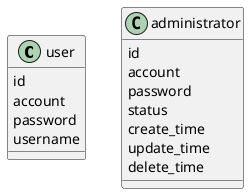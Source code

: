 @startuml

class user{
	id
	account
	password
	username
}

class administrator{
	id
	account
	password
	status
	create_time
	update_time
	delete_time
}
@enduml